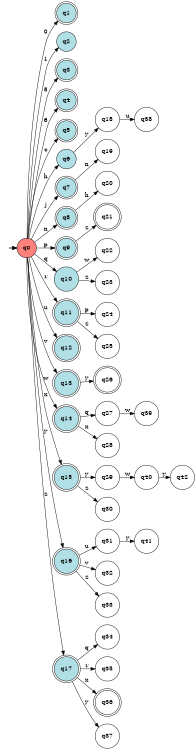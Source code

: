digraph APTAALF {
__start0 [style = invis, shape = none, label = "", width = 0, height = 0];

rankdir=LR;
size="8,5";

s0 [style="filled", color="black", fillcolor="#ff817b" shape="circle", label="q0"];
s1 [style="rounded,filled", color="black", fillcolor="powderblue" shape="doublecircle", label="q1"];
s2 [style="filled", color="black", fillcolor="powderblue" shape="circle", label="q2"];
s3 [style="rounded,filled", color="black", fillcolor="powderblue" shape="doublecircle", label="q3"];
s4 [style="rounded,filled", color="black", fillcolor="powderblue" shape="doublecircle", label="q4"];
s5 [style="rounded,filled", color="black", fillcolor="powderblue" shape="doublecircle", label="q5"];
s6 [style="filled", color="black", fillcolor="powderblue" shape="circle", label="q6"];
s7 [style="rounded,filled", color="black", fillcolor="powderblue" shape="doublecircle", label="q7"];
s8 [style="rounded,filled", color="black", fillcolor="powderblue" shape="doublecircle", label="q8"];
s9 [style="rounded,filled", color="black", fillcolor="powderblue" shape="doublecircle", label="q9"];
s10 [style="filled", color="black", fillcolor="powderblue" shape="circle", label="q10"];
s11 [style="rounded,filled", color="black", fillcolor="powderblue" shape="doublecircle", label="q11"];
s12 [style="rounded,filled", color="black", fillcolor="powderblue" shape="doublecircle", label="q12"];
s13 [style="rounded,filled", color="black", fillcolor="powderblue" shape="doublecircle", label="q13"];
s14 [style="rounded,filled", color="black", fillcolor="powderblue" shape="doublecircle", label="q14"];
s15 [style="rounded,filled", color="black", fillcolor="powderblue" shape="doublecircle", label="q15"];
s16 [style="rounded,filled", color="black", fillcolor="powderblue" shape="doublecircle", label="q16"];
s17 [style="rounded,filled", color="black", fillcolor="powderblue" shape="doublecircle", label="q17"];
s18 [style="filled", color="black", fillcolor="white" shape="circle", label="q18"];
s19 [style="filled", color="black", fillcolor="white" shape="circle", label="q19"];
s20 [style="filled", color="black", fillcolor="white" shape="circle", label="q20"];
s21 [style="rounded,filled", color="black", fillcolor="white" shape="doublecircle", label="q21"];
s22 [style="filled", color="black", fillcolor="white" shape="circle", label="q22"];
s23 [style="filled", color="black", fillcolor="white" shape="circle", label="q23"];
s24 [style="filled", color="black", fillcolor="white" shape="circle", label="q24"];
s25 [style="filled", color="black", fillcolor="white" shape="circle", label="q25"];
s26 [style="rounded,filled", color="black", fillcolor="white" shape="doublecircle", label="q26"];
s27 [style="filled", color="black", fillcolor="white" shape="circle", label="q27"];
s28 [style="filled", color="black", fillcolor="white" shape="circle", label="q28"];
s29 [style="filled", color="black", fillcolor="white" shape="circle", label="q29"];
s30 [style="filled", color="black", fillcolor="white" shape="circle", label="q30"];
s31 [style="filled", color="black", fillcolor="white" shape="circle", label="q31"];
s32 [style="filled", color="black", fillcolor="white" shape="circle", label="q32"];
s33 [style="filled", color="black", fillcolor="white" shape="circle", label="q33"];
s34 [style="filled", color="black", fillcolor="white" shape="circle", label="q34"];
s35 [style="filled", color="black", fillcolor="white" shape="circle", label="q35"];
s36 [style="rounded,filled", color="black", fillcolor="white" shape="doublecircle", label="q36"];
s37 [style="filled", color="black", fillcolor="white" shape="circle", label="q37"];
s38 [style="filled", color="black", fillcolor="white" shape="circle", label="q38"];
s39 [style="filled", color="black", fillcolor="white" shape="circle", label="q39"];
s40 [style="filled", color="black", fillcolor="white" shape="circle", label="q40"];
s41 [style="filled", color="black", fillcolor="white" shape="circle", label="q41"];
s42 [style="filled", color="black", fillcolor="white" shape="circle", label="q42"];
subgraph cluster_main { 
	graph [pad=".75", ranksep="0.15", nodesep="0.15"];
	 style=invis; 
	__start0 -> s0 [penwidth=2];
}
s0 -> s1 [label="0"];
s0 -> s2 [label="1"];
s0 -> s3 [label="5"];
s0 -> s4 [label="6"];
s0 -> s5 [label="c"];
s0 -> s6 [label="h"];
s0 -> s7 [label="j"];
s0 -> s8 [label="n"];
s0 -> s9 [label="p"];
s0 -> s10 [label="q"];
s0 -> s11 [label="r"];
s0 -> s12 [label="u"];
s0 -> s13 [label="v"];
s0 -> s14 [label="w"];
s0 -> s15 [label="x"];
s0 -> s16 [label="y"];
s0 -> s17 [label="z"];
s6 -> s18 [label="y"];
s7 -> s19 [label="n"];
s8 -> s20 [label="h"];
s9 -> s21 [label="z"];
s10 -> s22 [label="w"];
s10 -> s23 [label="z"];
s11 -> s24 [label="p"];
s11 -> s25 [label="z"];
s13 -> s26 [label="y"];
s14 -> s27 [label="q"];
s14 -> s28 [label="x"];
s15 -> s29 [label="y"];
s15 -> s30 [label="z"];
s16 -> s31 [label="u"];
s16 -> s32 [label="v"];
s16 -> s33 [label="z"];
s17 -> s34 [label="q"];
s17 -> s35 [label="r"];
s17 -> s36 [label="x"];
s17 -> s37 [label="y"];
s18 -> s38 [label="u"];
s27 -> s39 [label="w"];
s29 -> s40 [label="w"];
s31 -> s41 [label="y"];
s40 -> s42 [label="y"];

}